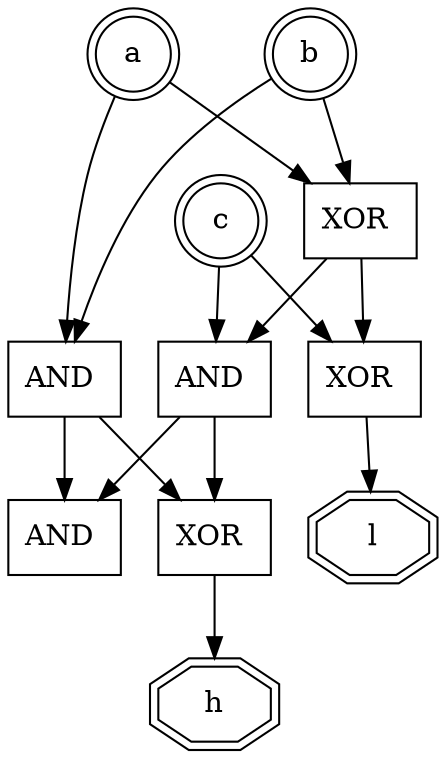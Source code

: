 digraph {
	0 [label=a shape=doublecircle]
	1 [label=b shape=doublecircle]
	2 [label=c shape=doublecircle]
	3 [label=h shape=doubleoctagon]
	4 [label=l shape=doubleoctagon]
	5 [label="AND " shape=rectangle]
	0 -> 5
	1 -> 5
	6 [label="XOR " shape=rectangle]
	0 -> 6
	1 -> 6
	7 [label="AND " shape=rectangle]
	6 -> 7
	2 -> 7
	8 [label="XOR " shape=rectangle]
	6 -> 8
	2 -> 8
	8 -> 4
	9 [label="AND " shape=rectangle]
	5 -> 9
	7 -> 9
	10 [label="XOR " shape=rectangle]
	5 -> 10
	7 -> 10
	10 -> 3
}
